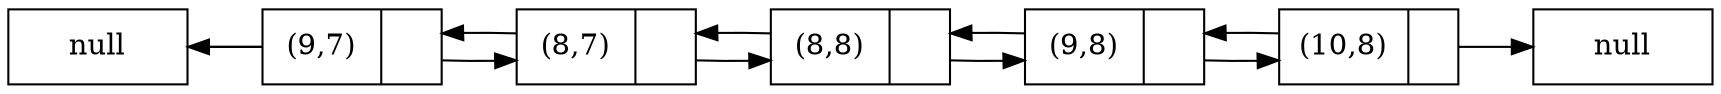 digraph foo {
rankdir=LR;
node [shape=record];
pf [label="{ <data> null}", width=1.2]
p0 [label="{ <data> (9,7)| <ref>  }", width=1.2]
p1 [label="{ <data> (8,7)| <ref>  }", width=1.2]
p2 [label="{ <data> (8,8)| <ref>  }", width=1.2]
p3 [label="{ <data> (9,8)| <ref>  }", width=1.2]
p4 [label="{ <data> (10,8)| <ref>  }", width=1.2]
pl [label="{ <data> null}", width=1.2]
p0 -> p1
p1 ->p0
p1 -> p2
p2 ->p1
p2 -> p3
p3 ->p2
p3 -> p4
p4 ->p3
p0-> pf
pf-> p0:data[arrowhead=none]
p4 -> pl
}